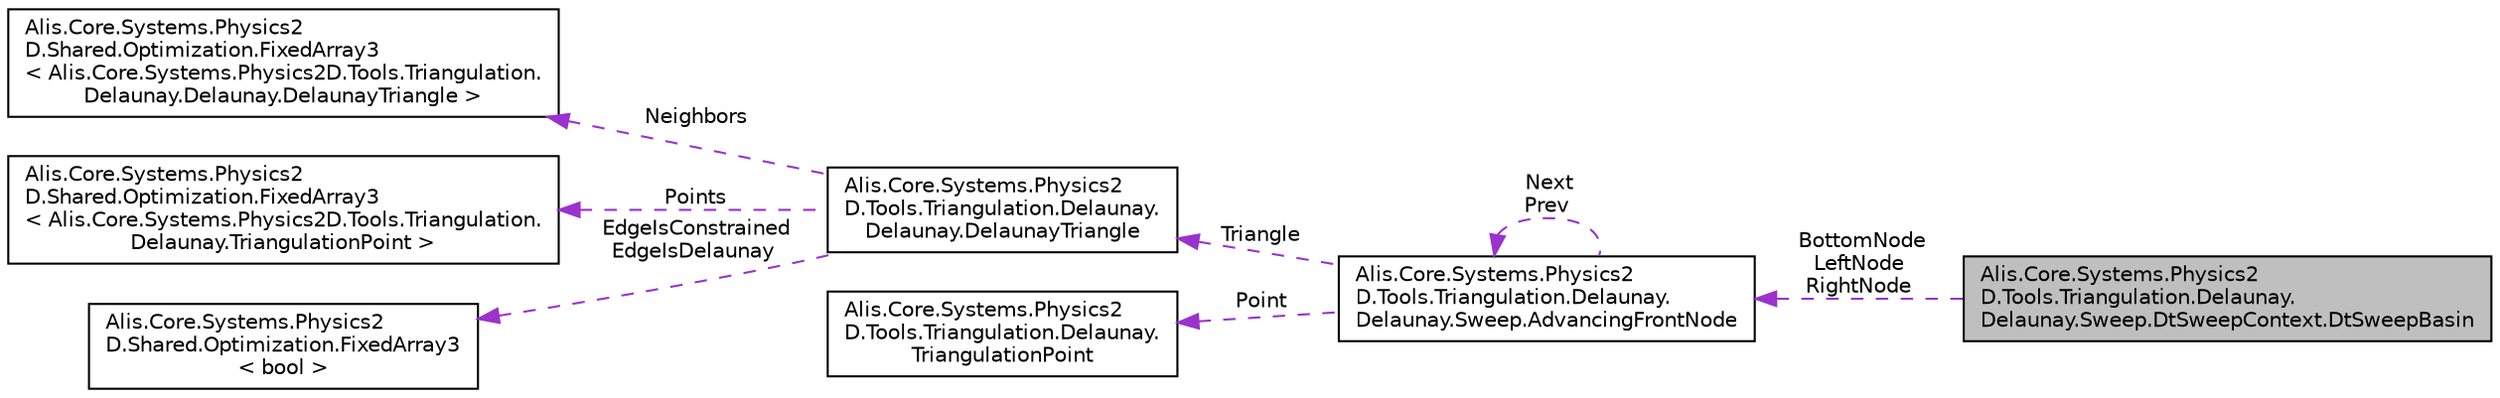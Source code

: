 digraph "Alis.Core.Systems.Physics2D.Tools.Triangulation.Delaunay.Delaunay.Sweep.DtSweepContext.DtSweepBasin"
{
 // LATEX_PDF_SIZE
  edge [fontname="Helvetica",fontsize="10",labelfontname="Helvetica",labelfontsize="10"];
  node [fontname="Helvetica",fontsize="10",shape=record];
  rankdir="LR";
  Node1 [label="Alis.Core.Systems.Physics2\lD.Tools.Triangulation.Delaunay.\lDelaunay.Sweep.DtSweepContext.DtSweepBasin",height=0.2,width=0.4,color="black", fillcolor="grey75", style="filled", fontcolor="black",tooltip="The dt sweep basin class"];
  Node2 -> Node1 [dir="back",color="darkorchid3",fontsize="10",style="dashed",label=" BottomNode\nLeftNode\nRightNode" ,fontname="Helvetica"];
  Node2 [label="Alis.Core.Systems.Physics2\lD.Tools.Triangulation.Delaunay.\lDelaunay.Sweep.AdvancingFrontNode",height=0.2,width=0.4,color="black", fillcolor="white", style="filled",URL="$class_alis_1_1_core_1_1_systems_1_1_physics2_d_1_1_tools_1_1_triangulation_1_1_delaunay_1_1_dela069ad10e10df89dc046da7dbdd5a303b.html",tooltip="The advancing front node class"];
  Node3 -> Node2 [dir="back",color="darkorchid3",fontsize="10",style="dashed",label=" Triangle" ,fontname="Helvetica"];
  Node3 [label="Alis.Core.Systems.Physics2\lD.Tools.Triangulation.Delaunay.\lDelaunay.DelaunayTriangle",height=0.2,width=0.4,color="black", fillcolor="white", style="filled",URL="$class_alis_1_1_core_1_1_systems_1_1_physics2_d_1_1_tools_1_1_triangulation_1_1_delaunay_1_1_delaunay_1_1_delaunay_triangle.html",tooltip="The delaunay triangle class"];
  Node4 -> Node3 [dir="back",color="darkorchid3",fontsize="10",style="dashed",label=" Neighbors" ,fontname="Helvetica"];
  Node4 [label="Alis.Core.Systems.Physics2\lD.Shared.Optimization.FixedArray3\l\< Alis.Core.Systems.Physics2D.Tools.Triangulation.\lDelaunay.Delaunay.DelaunayTriangle \>",height=0.2,width=0.4,color="black", fillcolor="white", style="filled",URL="$struct_alis_1_1_core_1_1_systems_1_1_physics2_d_1_1_shared_1_1_optimization_1_1_fixed_array3.html",tooltip=" "];
  Node5 -> Node3 [dir="back",color="darkorchid3",fontsize="10",style="dashed",label=" Points" ,fontname="Helvetica"];
  Node5 [label="Alis.Core.Systems.Physics2\lD.Shared.Optimization.FixedArray3\l\< Alis.Core.Systems.Physics2D.Tools.Triangulation.\lDelaunay.TriangulationPoint \>",height=0.2,width=0.4,color="black", fillcolor="white", style="filled",URL="$struct_alis_1_1_core_1_1_systems_1_1_physics2_d_1_1_shared_1_1_optimization_1_1_fixed_array3.html",tooltip=" "];
  Node6 -> Node3 [dir="back",color="darkorchid3",fontsize="10",style="dashed",label=" EdgeIsConstrained\nEdgeIsDelaunay" ,fontname="Helvetica"];
  Node6 [label="Alis.Core.Systems.Physics2\lD.Shared.Optimization.FixedArray3\l\< bool \>",height=0.2,width=0.4,color="black", fillcolor="white", style="filled",URL="$struct_alis_1_1_core_1_1_systems_1_1_physics2_d_1_1_shared_1_1_optimization_1_1_fixed_array3.html",tooltip=" "];
  Node7 -> Node2 [dir="back",color="darkorchid3",fontsize="10",style="dashed",label=" Point" ,fontname="Helvetica"];
  Node7 [label="Alis.Core.Systems.Physics2\lD.Tools.Triangulation.Delaunay.\lTriangulationPoint",height=0.2,width=0.4,color="black", fillcolor="white", style="filled",URL="$class_alis_1_1_core_1_1_systems_1_1_physics2_d_1_1_tools_1_1_triangulation_1_1_delaunay_1_1_triangulation_point.html",tooltip="The triangulation point class"];
  Node2 -> Node2 [dir="back",color="darkorchid3",fontsize="10",style="dashed",label=" Next\nPrev" ,fontname="Helvetica"];
}
